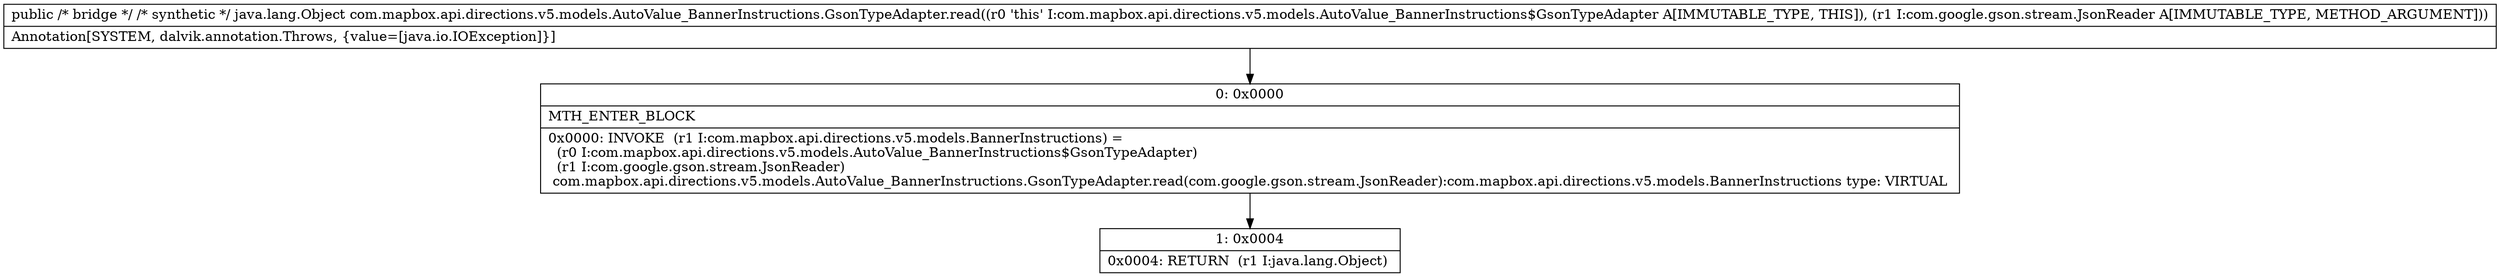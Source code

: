 digraph "CFG forcom.mapbox.api.directions.v5.models.AutoValue_BannerInstructions.GsonTypeAdapter.read(Lcom\/google\/gson\/stream\/JsonReader;)Ljava\/lang\/Object;" {
Node_0 [shape=record,label="{0\:\ 0x0000|MTH_ENTER_BLOCK\l|0x0000: INVOKE  (r1 I:com.mapbox.api.directions.v5.models.BannerInstructions) = \l  (r0 I:com.mapbox.api.directions.v5.models.AutoValue_BannerInstructions$GsonTypeAdapter)\l  (r1 I:com.google.gson.stream.JsonReader)\l com.mapbox.api.directions.v5.models.AutoValue_BannerInstructions.GsonTypeAdapter.read(com.google.gson.stream.JsonReader):com.mapbox.api.directions.v5.models.BannerInstructions type: VIRTUAL \l}"];
Node_1 [shape=record,label="{1\:\ 0x0004|0x0004: RETURN  (r1 I:java.lang.Object) \l}"];
MethodNode[shape=record,label="{public \/* bridge *\/ \/* synthetic *\/ java.lang.Object com.mapbox.api.directions.v5.models.AutoValue_BannerInstructions.GsonTypeAdapter.read((r0 'this' I:com.mapbox.api.directions.v5.models.AutoValue_BannerInstructions$GsonTypeAdapter A[IMMUTABLE_TYPE, THIS]), (r1 I:com.google.gson.stream.JsonReader A[IMMUTABLE_TYPE, METHOD_ARGUMENT]))  | Annotation[SYSTEM, dalvik.annotation.Throws, \{value=[java.io.IOException]\}]\l}"];
MethodNode -> Node_0;
Node_0 -> Node_1;
}


